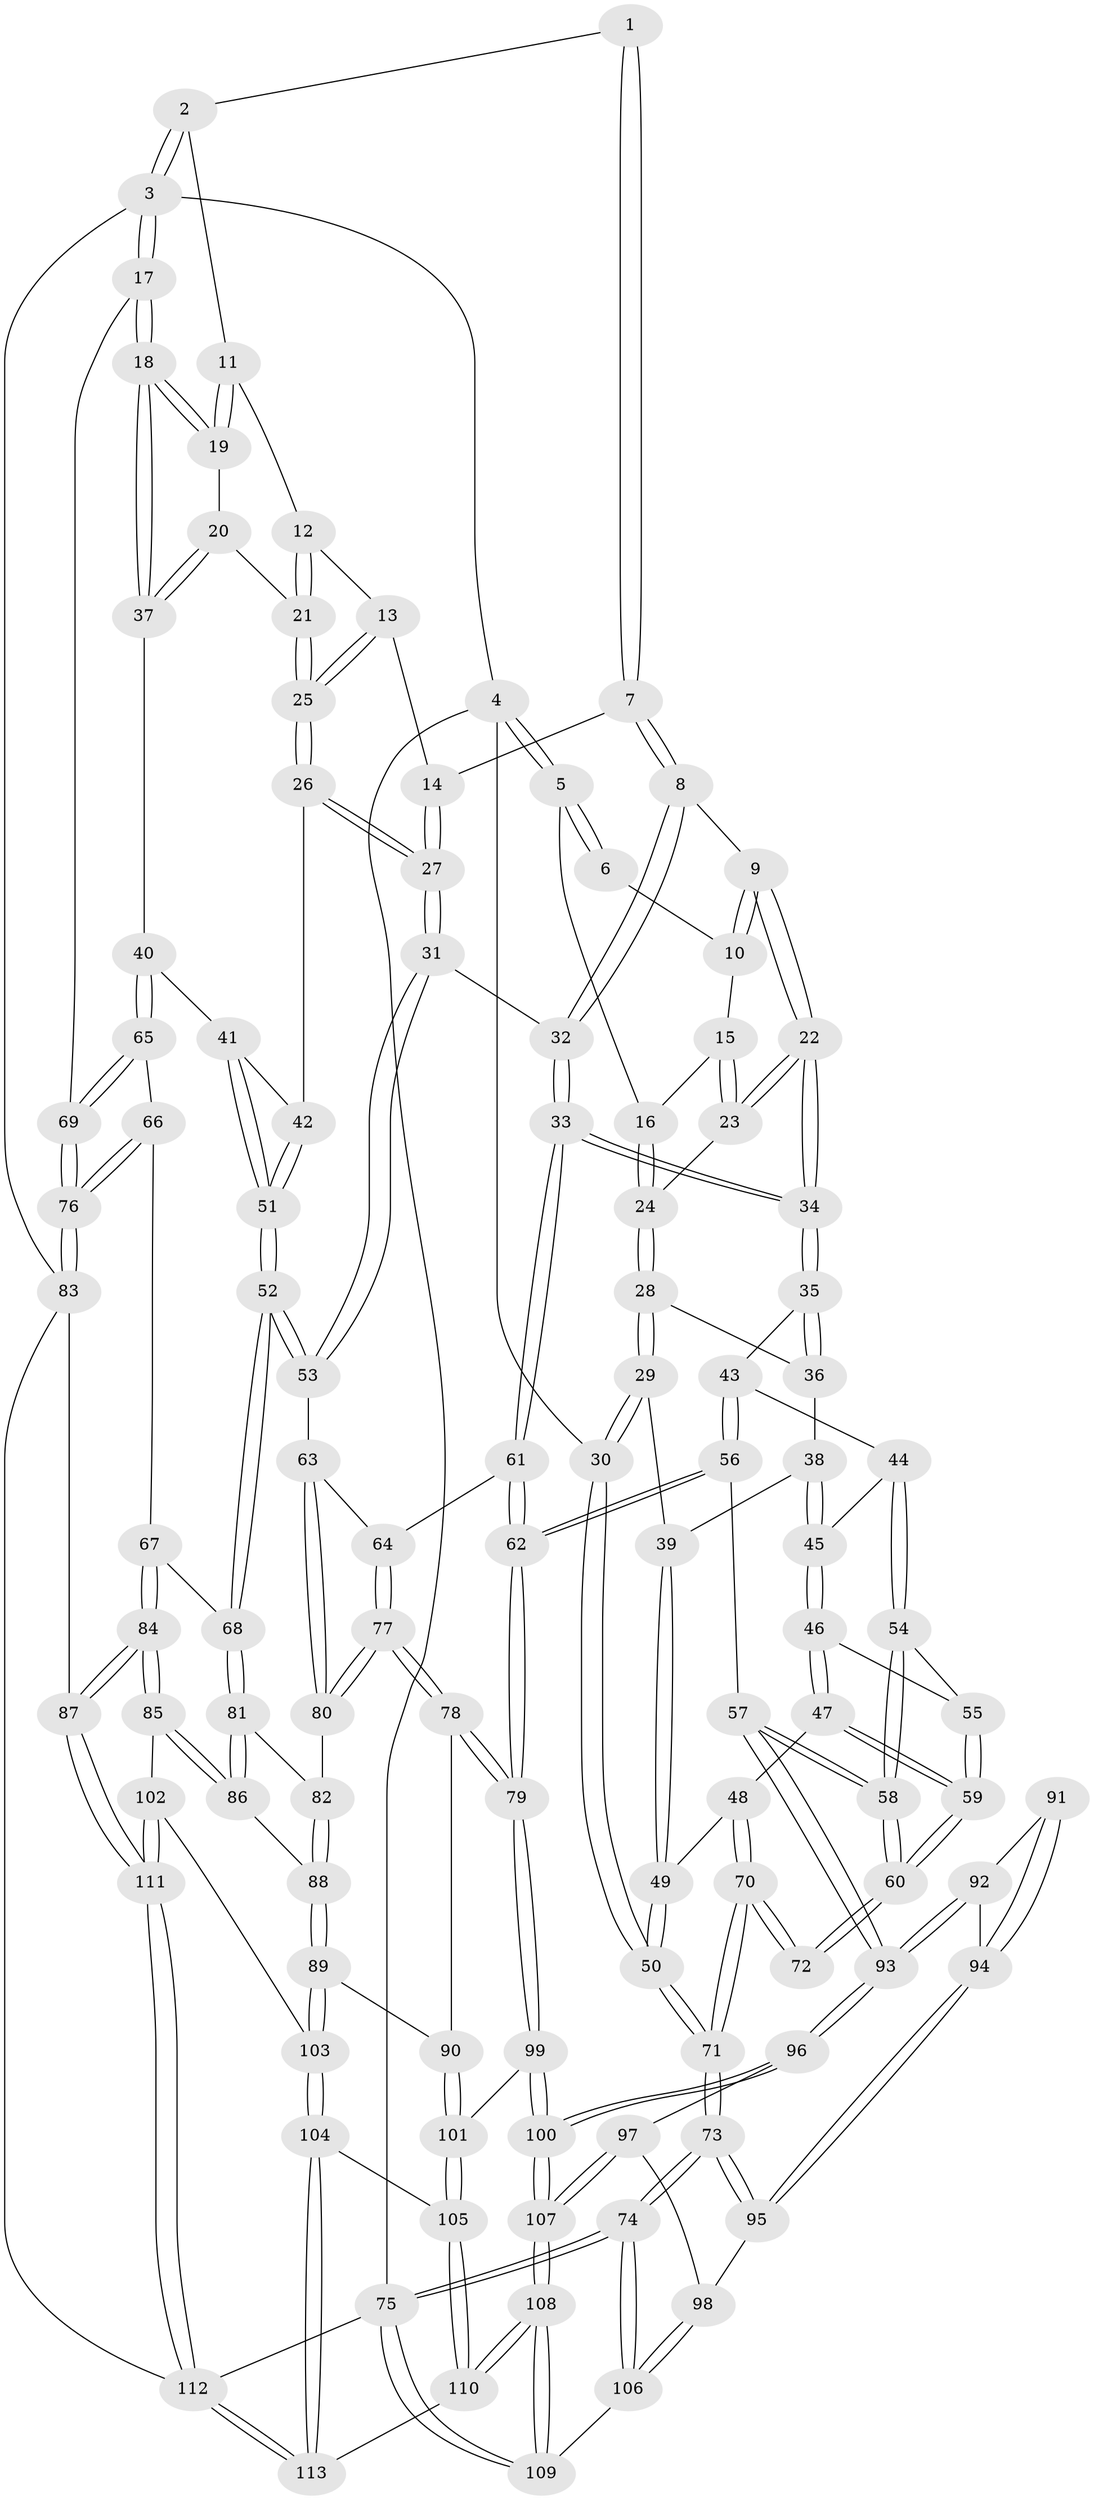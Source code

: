 // coarse degree distribution, {3: 0.7375, 4: 0.225, 2: 0.025, 1: 0.0125}
// Generated by graph-tools (version 1.1) at 2025/38/03/04/25 23:38:35]
// undirected, 113 vertices, 279 edges
graph export_dot {
  node [color=gray90,style=filled];
  1 [pos="+0.7793714142999948+0"];
  2 [pos="+0.8731036214529193+0"];
  3 [pos="+1+0"];
  4 [pos="+0+0"];
  5 [pos="+0+0"];
  6 [pos="+0.4578658556039409+0"];
  7 [pos="+0.667814395553701+0.06848731633617926"];
  8 [pos="+0.6272830719918462+0.08605645951433337"];
  9 [pos="+0.6080353539795937+0.0745569573297924"];
  10 [pos="+0.45937623781729936+0"];
  11 [pos="+0.8724571238087249+0"];
  12 [pos="+0.8061276932068242+0.053951705876827454"];
  13 [pos="+0.6995172181642506+0.08532452021240944"];
  14 [pos="+0.6907157282245591+0.0814227020171259"];
  15 [pos="+0.4228394627675221+0.023368512560946887"];
  16 [pos="+0.1862381532209413+0.02532535772010177"];
  17 [pos="+1+0.20379049754680345"];
  18 [pos="+1+0.20299235204172367"];
  19 [pos="+0.9061516956964577+0.028323612796985507"];
  20 [pos="+0.9104720166491274+0.17706123159509501"];
  21 [pos="+0.8044134014652465+0.20983226376043618"];
  22 [pos="+0.42073480321563583+0.11926234172923607"];
  23 [pos="+0.4182195162148372+0.07546597190105364"];
  24 [pos="+0.19414381744307585+0.04505458585405902"];
  25 [pos="+0.7972544852593393+0.21544032266011937"];
  26 [pos="+0.7862044813739532+0.2337157616359119"];
  27 [pos="+0.6855423709000403+0.27494685564926197"];
  28 [pos="+0.2100144748894216+0.11416238442930254"];
  29 [pos="+0+0.18193988557133742"];
  30 [pos="+0+0.05828288802131225"];
  31 [pos="+0.6566793275386641+0.2886479549926384"];
  32 [pos="+0.5847352770209417+0.25637124494851266"];
  33 [pos="+0.42908038037761714+0.2685886637129791"];
  34 [pos="+0.4008682887416856+0.24060491673934495"];
  35 [pos="+0.385417924874499+0.23954638268928924"];
  36 [pos="+0.23793693403851013+0.17732767849117423"];
  37 [pos="+1+0.22098528246776664"];
  38 [pos="+0.12395096449125001+0.2506789317094937"];
  39 [pos="+0.022892961526685834+0.22886622344110266"];
  40 [pos="+0.9086475195391585+0.35636479947190275"];
  41 [pos="+0.9010004789320486+0.3532449352662869"];
  42 [pos="+0.8341254533171898+0.3062071343396461"];
  43 [pos="+0.24496138343986626+0.3400804343803549"];
  44 [pos="+0.23674742195209228+0.34182033508437165"];
  45 [pos="+0.14852297656360647+0.321376821401149"];
  46 [pos="+0.13913433880946455+0.3478510479486282"];
  47 [pos="+0.10140151460910611+0.4113291529788943"];
  48 [pos="+0.08153015767489713+0.4083605517726736"];
  49 [pos="+0.04681241451897199+0.35542897070822527"];
  50 [pos="+0+0.4391093698581482"];
  51 [pos="+0.7690117024034836+0.43893330238834466"];
  52 [pos="+0.7487503082036286+0.46473211631849726"];
  53 [pos="+0.6826785646738+0.4144460069745225"];
  54 [pos="+0.20961938297013+0.38893827833989053"];
  55 [pos="+0.18583747548592333+0.3851391915020817"];
  56 [pos="+0.28984356173806314+0.5715658708393525"];
  57 [pos="+0.24477470265689794+0.5760237268111227"];
  58 [pos="+0.2040257696468658+0.5505756029972197"];
  59 [pos="+0.14590798692675885+0.4709086455964214"];
  60 [pos="+0.19478154255056604+0.5465367909762954"];
  61 [pos="+0.4251471452458621+0.3821626450596612"];
  62 [pos="+0.31911761956805734+0.5725250246185153"];
  63 [pos="+0.6122492741951217+0.46080849218426184"];
  64 [pos="+0.5335450914592559+0.4548833536328626"];
  65 [pos="+0.9180830063179702+0.38009260188978705"];
  66 [pos="+0.9251811733908291+0.430778503682664"];
  67 [pos="+0.8389916905512361+0.5182113960789256"];
  68 [pos="+0.7674069116733635+0.496499981802671"];
  69 [pos="+1+0.3366968504473117"];
  70 [pos="+0+0.5193890236525445"];
  71 [pos="+0+0.5217025956844297"];
  72 [pos="+0.040699714644022986+0.5632961452544892"];
  73 [pos="+0+0.6821639318486415"];
  74 [pos="+0+1"];
  75 [pos="+0+1"];
  76 [pos="+1+0.543917947372184"];
  77 [pos="+0.5231350095518229+0.5880585904628896"];
  78 [pos="+0.4437282265339365+0.6383036018912343"];
  79 [pos="+0.3868404571250778+0.6365227695383882"];
  80 [pos="+0.6020644923314085+0.57591964361138"];
  81 [pos="+0.7106091400890621+0.5802144193274981"];
  82 [pos="+0.6128793517827673+0.582138786646083"];
  83 [pos="+1+0.7190455145448005"];
  84 [pos="+0.9811917389127807+0.7395846555466928"];
  85 [pos="+0.8895452303630024+0.7567585556605044"];
  86 [pos="+0.7273092754648572+0.6643591795545194"];
  87 [pos="+0.9967469432438029+0.7434427591342165"];
  88 [pos="+0.6254070805387183+0.72344458047792"];
  89 [pos="+0.6177525429677873+0.7340891097912968"];
  90 [pos="+0.5470674266607168+0.7167366373607739"];
  91 [pos="+0.0462978273329841+0.6096631361250872"];
  92 [pos="+0.07638783668874664+0.6684868770313801"];
  93 [pos="+0.1740983615401671+0.6960727349115015"];
  94 [pos="+0.031571441442173664+0.6830343606038973"];
  95 [pos="+0+0.7229297822482381"];
  96 [pos="+0.148870521891133+0.7801024980099396"];
  97 [pos="+0.1467068987473664+0.782384321567575"];
  98 [pos="+0.10746545691313249+0.7913750575843989"];
  99 [pos="+0.37418171996722066+0.8054128414061522"];
  100 [pos="+0.35046264417358325+0.8294472259966915"];
  101 [pos="+0.4845329110735124+0.851759842124398"];
  102 [pos="+0.7714590000433568+0.8389535718500374"];
  103 [pos="+0.6595401080869604+0.859676532372141"];
  104 [pos="+0.6275262048301236+0.9020389813292877"];
  105 [pos="+0.5212627623398699+0.8887214360428808"];
  106 [pos="+0.06465218552273787+0.8409511364533946"];
  107 [pos="+0.260470054588049+1"];
  108 [pos="+0.25853358615173283+1"];
  109 [pos="+0.20742154036755928+1"];
  110 [pos="+0.28553764647187074+1"];
  111 [pos="+0.8519209847573278+1"];
  112 [pos="+0.8302222388439853+1"];
  113 [pos="+0.673122084744392+1"];
  1 -- 2;
  1 -- 7;
  1 -- 7;
  2 -- 3;
  2 -- 3;
  2 -- 11;
  3 -- 4;
  3 -- 17;
  3 -- 17;
  3 -- 83;
  4 -- 5;
  4 -- 5;
  4 -- 30;
  4 -- 75;
  5 -- 6;
  5 -- 6;
  5 -- 16;
  6 -- 10;
  7 -- 8;
  7 -- 8;
  7 -- 14;
  8 -- 9;
  8 -- 32;
  8 -- 32;
  9 -- 10;
  9 -- 10;
  9 -- 22;
  9 -- 22;
  10 -- 15;
  11 -- 12;
  11 -- 19;
  11 -- 19;
  12 -- 13;
  12 -- 21;
  12 -- 21;
  13 -- 14;
  13 -- 25;
  13 -- 25;
  14 -- 27;
  14 -- 27;
  15 -- 16;
  15 -- 23;
  15 -- 23;
  16 -- 24;
  16 -- 24;
  17 -- 18;
  17 -- 18;
  17 -- 69;
  18 -- 19;
  18 -- 19;
  18 -- 37;
  18 -- 37;
  19 -- 20;
  20 -- 21;
  20 -- 37;
  20 -- 37;
  21 -- 25;
  21 -- 25;
  22 -- 23;
  22 -- 23;
  22 -- 34;
  22 -- 34;
  23 -- 24;
  24 -- 28;
  24 -- 28;
  25 -- 26;
  25 -- 26;
  26 -- 27;
  26 -- 27;
  26 -- 42;
  27 -- 31;
  27 -- 31;
  28 -- 29;
  28 -- 29;
  28 -- 36;
  29 -- 30;
  29 -- 30;
  29 -- 39;
  30 -- 50;
  30 -- 50;
  31 -- 32;
  31 -- 53;
  31 -- 53;
  32 -- 33;
  32 -- 33;
  33 -- 34;
  33 -- 34;
  33 -- 61;
  33 -- 61;
  34 -- 35;
  34 -- 35;
  35 -- 36;
  35 -- 36;
  35 -- 43;
  36 -- 38;
  37 -- 40;
  38 -- 39;
  38 -- 45;
  38 -- 45;
  39 -- 49;
  39 -- 49;
  40 -- 41;
  40 -- 65;
  40 -- 65;
  41 -- 42;
  41 -- 51;
  41 -- 51;
  42 -- 51;
  42 -- 51;
  43 -- 44;
  43 -- 56;
  43 -- 56;
  44 -- 45;
  44 -- 54;
  44 -- 54;
  45 -- 46;
  45 -- 46;
  46 -- 47;
  46 -- 47;
  46 -- 55;
  47 -- 48;
  47 -- 59;
  47 -- 59;
  48 -- 49;
  48 -- 70;
  48 -- 70;
  49 -- 50;
  49 -- 50;
  50 -- 71;
  50 -- 71;
  51 -- 52;
  51 -- 52;
  52 -- 53;
  52 -- 53;
  52 -- 68;
  52 -- 68;
  53 -- 63;
  54 -- 55;
  54 -- 58;
  54 -- 58;
  55 -- 59;
  55 -- 59;
  56 -- 57;
  56 -- 62;
  56 -- 62;
  57 -- 58;
  57 -- 58;
  57 -- 93;
  57 -- 93;
  58 -- 60;
  58 -- 60;
  59 -- 60;
  59 -- 60;
  60 -- 72;
  60 -- 72;
  61 -- 62;
  61 -- 62;
  61 -- 64;
  62 -- 79;
  62 -- 79;
  63 -- 64;
  63 -- 80;
  63 -- 80;
  64 -- 77;
  64 -- 77;
  65 -- 66;
  65 -- 69;
  65 -- 69;
  66 -- 67;
  66 -- 76;
  66 -- 76;
  67 -- 68;
  67 -- 84;
  67 -- 84;
  68 -- 81;
  68 -- 81;
  69 -- 76;
  69 -- 76;
  70 -- 71;
  70 -- 71;
  70 -- 72;
  70 -- 72;
  71 -- 73;
  71 -- 73;
  73 -- 74;
  73 -- 74;
  73 -- 95;
  73 -- 95;
  74 -- 75;
  74 -- 75;
  74 -- 106;
  74 -- 106;
  75 -- 112;
  75 -- 109;
  75 -- 109;
  76 -- 83;
  76 -- 83;
  77 -- 78;
  77 -- 78;
  77 -- 80;
  77 -- 80;
  78 -- 79;
  78 -- 79;
  78 -- 90;
  79 -- 99;
  79 -- 99;
  80 -- 82;
  81 -- 82;
  81 -- 86;
  81 -- 86;
  82 -- 88;
  82 -- 88;
  83 -- 87;
  83 -- 112;
  84 -- 85;
  84 -- 85;
  84 -- 87;
  84 -- 87;
  85 -- 86;
  85 -- 86;
  85 -- 102;
  86 -- 88;
  87 -- 111;
  87 -- 111;
  88 -- 89;
  88 -- 89;
  89 -- 90;
  89 -- 103;
  89 -- 103;
  90 -- 101;
  90 -- 101;
  91 -- 92;
  91 -- 94;
  91 -- 94;
  92 -- 93;
  92 -- 93;
  92 -- 94;
  93 -- 96;
  93 -- 96;
  94 -- 95;
  94 -- 95;
  95 -- 98;
  96 -- 97;
  96 -- 100;
  96 -- 100;
  97 -- 98;
  97 -- 107;
  97 -- 107;
  98 -- 106;
  98 -- 106;
  99 -- 100;
  99 -- 100;
  99 -- 101;
  100 -- 107;
  100 -- 107;
  101 -- 105;
  101 -- 105;
  102 -- 103;
  102 -- 111;
  102 -- 111;
  103 -- 104;
  103 -- 104;
  104 -- 105;
  104 -- 113;
  104 -- 113;
  105 -- 110;
  105 -- 110;
  106 -- 109;
  107 -- 108;
  107 -- 108;
  108 -- 109;
  108 -- 109;
  108 -- 110;
  108 -- 110;
  110 -- 113;
  111 -- 112;
  111 -- 112;
  112 -- 113;
  112 -- 113;
}
